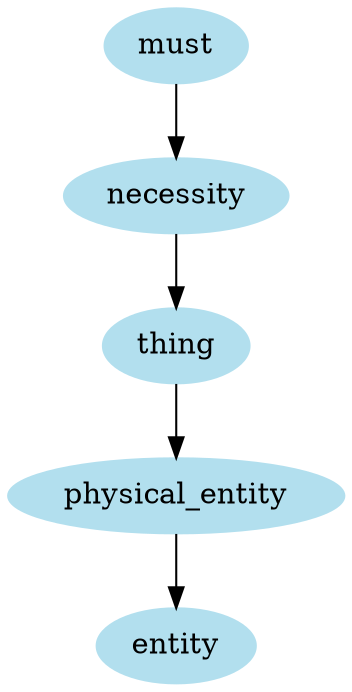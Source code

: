 digraph unix {
	node [color=lightblue2 style=filled]
	size="6,6"
	must -> necessity
	necessity -> thing
	thing -> physical_entity
	physical_entity -> entity
}
